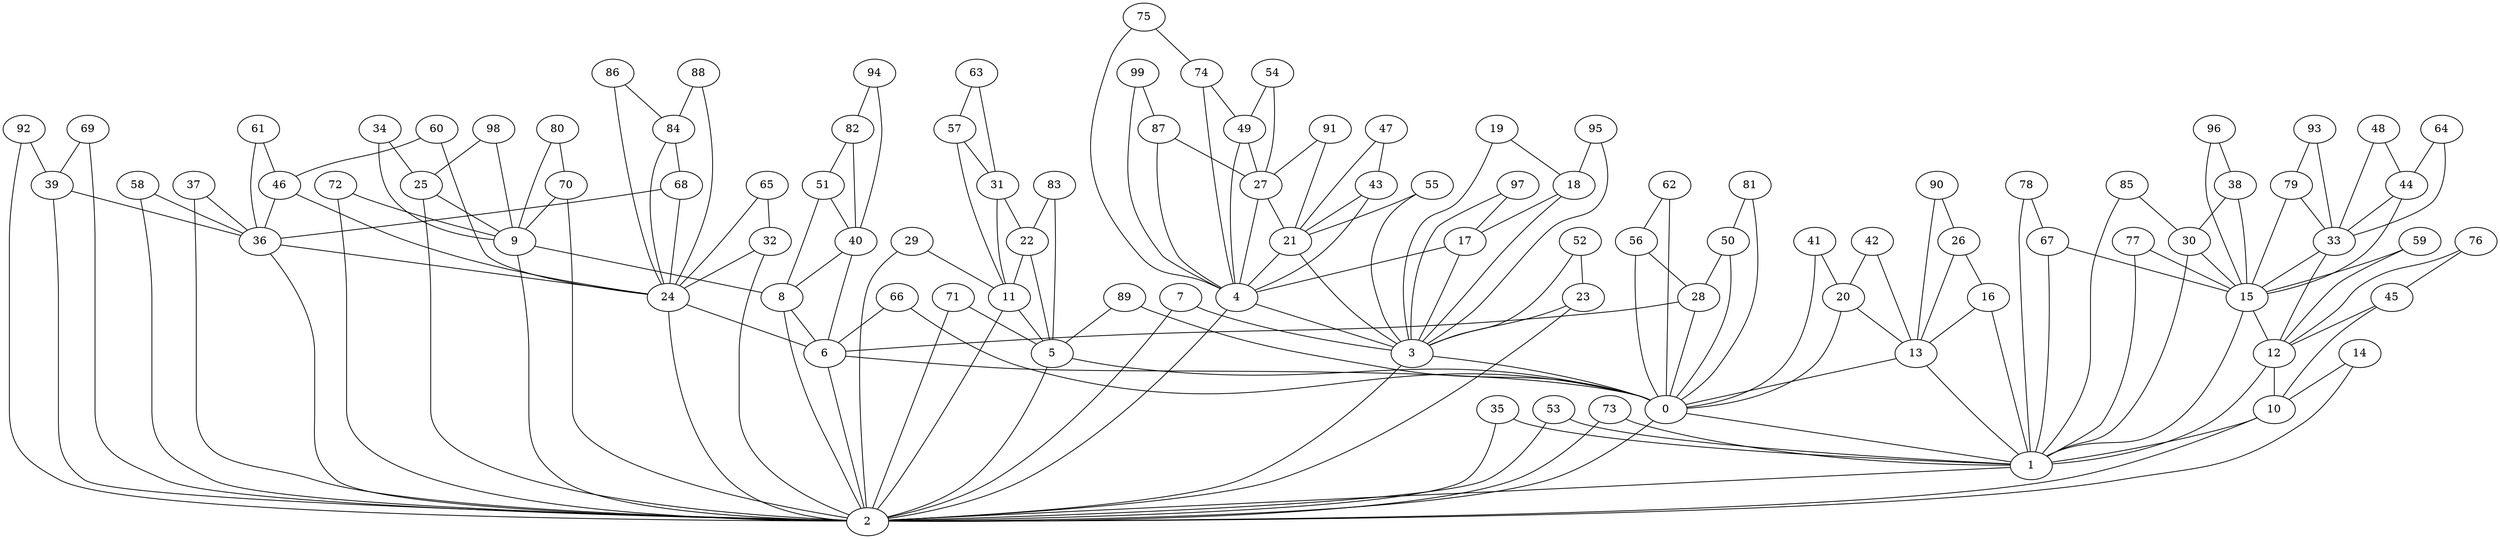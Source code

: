 graph G {
    "88" -- "24";
    "30" -- "15";
    "42" -- "13";
    "39" -- "2";
    "9" -- "8";
    "5" -- "0";
    "72" -- "9";
    "83" -- "5";
    "11" -- "2";
    "95" -- "3";
    "55" -- "21";
    "52" -- "23";
    "15" -- "1";
    "66" -- "6";
    "84" -- "68";
    "46" -- "36";
    "26" -- "13";
    "93" -- "33";
    "90" -- "13";
    "19" -- "18";
    "32" -- "2";
    "34" -- "25";
    "45" -- "10";
    "96" -- "15";
    "98" -- "25";
    "76" -- "45";
    "83" -- "22";
    "62" -- "0";
    "4" -- "2";
    "75" -- "74";
    "87" -- "4";
    "82" -- "51";
    "65" -- "24";
    "45" -- "12";
    "97" -- "3";
    "25" -- "2";
    "35" -- "1";
    "54" -- "27";
    "92" -- "39";
    "17" -- "3";
    "42" -- "20";
    "61" -- "46";
    "10" -- "1";
    "43" -- "4";
    "79" -- "33";
    "26" -- "16";
    "62" -- "56";
    "36" -- "2";
    "68" -- "36";
    "96" -- "38";
    "57" -- "11";
    "71" -- "5";
    "0" -- "2";
    "19" -- "3";
    "66" -- "0";
    "63" -- "57";
    "27" -- "4";
    "43" -- "21";
    "60" -- "24";
    "89" -- "5";
    "67" -- "1";
    "12" -- "1";
    "85" -- "1";
    "69" -- "39";
    "30" -- "1";
    "49" -- "27";
    "29" -- "2";
    "44" -- "33";
    "61" -- "36";
    "41" -- "0";
    "50" -- "0";
    "15" -- "12";
    "86" -- "84";
    "27" -- "21";
    "21" -- "3";
    "75" -- "4";
    "91" -- "21";
    "33" -- "12";
    "80" -- "9";
    "81" -- "50";
    "59" -- "15";
    "16" -- "13";
    "78" -- "1";
    "77" -- "15";
    "38" -- "30";
    "89" -- "0";
    "50" -- "28";
    "94" -- "82";
    "88" -- "84";
    "11" -- "5";
    "46" -- "24";
    "23" -- "3";
    "40" -- "6";
    "53" -- "1";
    "54" -- "49";
    "51" -- "40";
    "47" -- "21";
    "6" -- "2";
    "16" -- "1";
    "70" -- "2";
    "24" -- "2";
    "40" -- "8";
    "7" -- "3";
    "24" -- "6";
    "18" -- "17";
    "12" -- "10";
    "8" -- "2";
    "73" -- "1";
    "72" -- "2";
    "20" -- "0";
    "29" -- "11";
    "8" -- "6";
    "58" -- "36";
    "55" -- "3";
    "35" -- "2";
    "32" -- "24";
    "76" -- "12";
    "38" -- "15";
    "18" -- "3";
    "17" -- "4";
    "1" -- "2";
    "68" -- "24";
    "14" -- "10";
    "99" -- "4";
    "13" -- "0";
    "10" -- "2";
    "25" -- "9";
    "22" -- "11";
    "34" -- "9";
    "31" -- "11";
    "98" -- "9";
    "92" -- "2";
    "37" -- "2";
    "56" -- "28";
    "28" -- "6";
    "47" -- "43";
    "94" -- "40";
    "78" -- "67";
    "74" -- "4";
    "65" -- "32";
    "64" -- "44";
    "64" -- "33";
    "99" -- "87";
    "58" -- "2";
    "6" -- "0";
    "3" -- "2";
    "87" -- "27";
    "13" -- "1";
    "77" -- "1";
    "57" -- "31";
    "49" -- "4";
    "79" -- "15";
    "4" -- "3";
    "36" -- "24";
    "33" -- "15";
    "48" -- "44";
    "48" -- "33";
    "21" -- "4";
    "5" -- "2";
    "22" -- "5";
    "37" -- "36";
    "41" -- "20";
    "60" -- "46";
    "14" -- "2";
    "69" -- "2";
    "81" -- "0";
    "85" -- "30";
    "97" -- "17";
    "23" -- "2";
    "74" -- "49";
    "20" -- "13";
    "52" -- "3";
    "84" -- "24";
    "90" -- "26";
    "93" -- "79";
    "51" -- "8";
    "44" -- "15";
    "95" -- "18";
    "56" -- "0";
    "53" -- "2";
    "0" -- "1";
    "31" -- "22";
    "7" -- "2";
    "91" -- "27";
    "39" -- "36";
    "71" -- "2";
    "28" -- "0";
    "86" -- "24";
    "82" -- "40";
    "80" -- "70";
    "3" -- "0";
    "70" -- "9";
    "9" -- "2";
    "73" -- "2";
    "67" -- "15";
    "63" -- "31";
    "59" -- "12";
}
